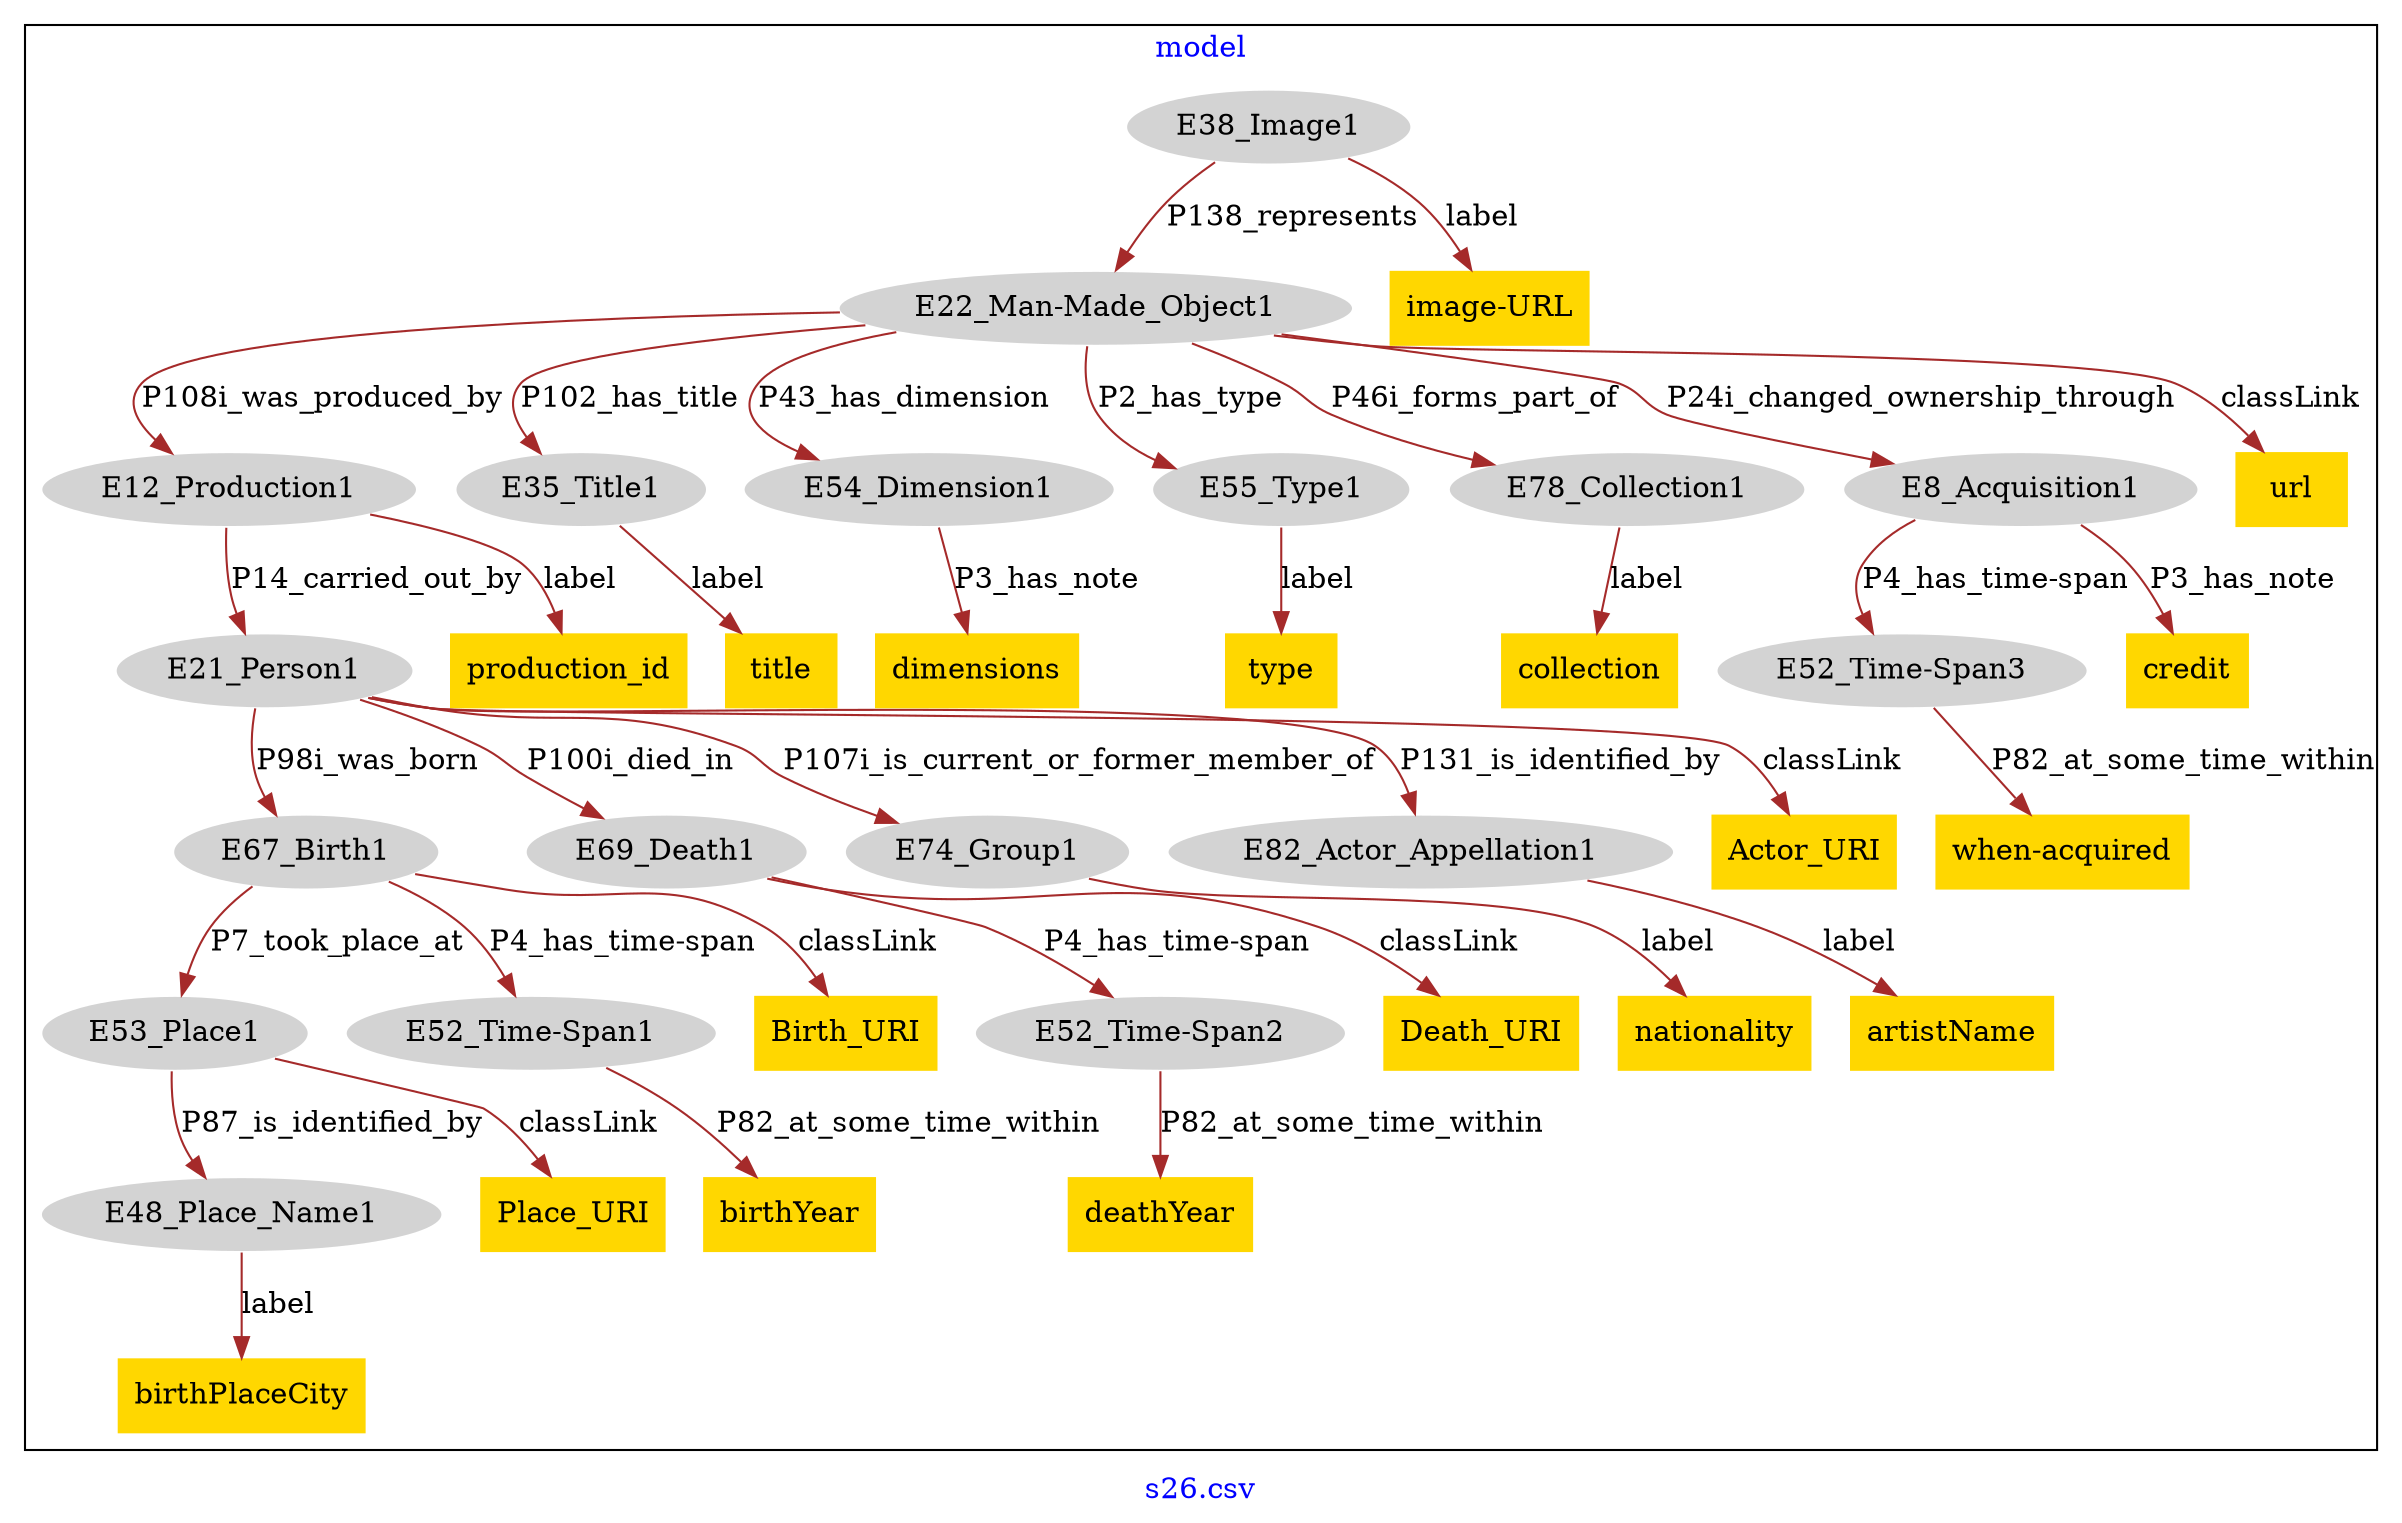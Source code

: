 digraph n0 {
fontcolor="blue"
remincross="true"
label="s26.csv"
subgraph cluster {
label="model"
n2[style="filled",color="white",fillcolor="lightgray",label="E12_Production1"];
n3[style="filled",color="white",fillcolor="lightgray",label="E21_Person1"];
n4[style="filled",color="white",fillcolor="lightgray",label="E67_Birth1"];
n5[style="filled",color="white",fillcolor="lightgray",label="E69_Death1"];
n6[style="filled",color="white",fillcolor="lightgray",label="E74_Group1"];
n7[style="filled",color="white",fillcolor="lightgray",label="E82_Actor_Appellation1"];
n8[style="filled",color="white",fillcolor="lightgray",label="E22_Man-Made_Object1"];
n9[style="filled",color="white",fillcolor="lightgray",label="E35_Title1"];
n10[style="filled",color="white",fillcolor="lightgray",label="E54_Dimension1"];
n11[style="filled",color="white",fillcolor="lightgray",label="E55_Type1"];
n12[style="filled",color="white",fillcolor="lightgray",label="E78_Collection1"];
n13[style="filled",color="white",fillcolor="lightgray",label="E8_Acquisition1"];
n14[style="filled",color="white",fillcolor="lightgray",label="E38_Image1"];
n15[style="filled",color="white",fillcolor="lightgray",label="E53_Place1"];
n16[style="filled",color="white",fillcolor="lightgray",label="E48_Place_Name1"];
n17[style="filled",color="white",fillcolor="lightgray",label="E52_Time-Span1"];
n18[style="filled",color="white",fillcolor="lightgray",label="E52_Time-Span2"];
n19[style="filled",color="white",fillcolor="lightgray",label="E52_Time-Span3"];
n20[shape="plaintext",style="filled",fillcolor="gold",label="Death_URI"];
n21[shape="plaintext",style="filled",fillcolor="gold",label="url"];
n22[shape="plaintext",style="filled",fillcolor="gold",label="type"];
n23[shape="plaintext",style="filled",fillcolor="gold",label="nationality"];
n24[shape="plaintext",style="filled",fillcolor="gold",label="title"];
n25[shape="plaintext",style="filled",fillcolor="gold",label="Place_URI"];
n26[shape="plaintext",style="filled",fillcolor="gold",label="dimensions"];
n27[shape="plaintext",style="filled",fillcolor="gold",label="when-acquired"];
n28[shape="plaintext",style="filled",fillcolor="gold",label="Actor_URI"];
n29[shape="plaintext",style="filled",fillcolor="gold",label="birthPlaceCity"];
n30[shape="plaintext",style="filled",fillcolor="gold",label="Birth_URI"];
n31[shape="plaintext",style="filled",fillcolor="gold",label="birthYear"];
n32[shape="plaintext",style="filled",fillcolor="gold",label="credit"];
n33[shape="plaintext",style="filled",fillcolor="gold",label="artistName"];
n34[shape="plaintext",style="filled",fillcolor="gold",label="collection"];
n35[shape="plaintext",style="filled",fillcolor="gold",label="production_id"];
n36[shape="plaintext",style="filled",fillcolor="gold",label="image-URL"];
n37[shape="plaintext",style="filled",fillcolor="gold",label="deathYear"];
}
n2 -> n3[color="brown",fontcolor="black",label="P14_carried_out_by"]
n3 -> n4[color="brown",fontcolor="black",label="P98i_was_born"]
n3 -> n5[color="brown",fontcolor="black",label="P100i_died_in"]
n3 -> n6[color="brown",fontcolor="black",label="P107i_is_current_or_former_member_of"]
n3 -> n7[color="brown",fontcolor="black",label="P131_is_identified_by"]
n8 -> n2[color="brown",fontcolor="black",label="P108i_was_produced_by"]
n8 -> n9[color="brown",fontcolor="black",label="P102_has_title"]
n8 -> n10[color="brown",fontcolor="black",label="P43_has_dimension"]
n8 -> n11[color="brown",fontcolor="black",label="P2_has_type"]
n8 -> n12[color="brown",fontcolor="black",label="P46i_forms_part_of"]
n8 -> n13[color="brown",fontcolor="black",label="P24i_changed_ownership_through"]
n14 -> n8[color="brown",fontcolor="black",label="P138_represents"]
n15 -> n16[color="brown",fontcolor="black",label="P87_is_identified_by"]
n4 -> n17[color="brown",fontcolor="black",label="P4_has_time-span"]
n4 -> n15[color="brown",fontcolor="black",label="P7_took_place_at"]
n5 -> n18[color="brown",fontcolor="black",label="P4_has_time-span"]
n13 -> n19[color="brown",fontcolor="black",label="P4_has_time-span"]
n5 -> n20[color="brown",fontcolor="black",label="classLink"]
n8 -> n21[color="brown",fontcolor="black",label="classLink"]
n11 -> n22[color="brown",fontcolor="black",label="label"]
n6 -> n23[color="brown",fontcolor="black",label="label"]
n9 -> n24[color="brown",fontcolor="black",label="label"]
n15 -> n25[color="brown",fontcolor="black",label="classLink"]
n10 -> n26[color="brown",fontcolor="black",label="P3_has_note"]
n19 -> n27[color="brown",fontcolor="black",label="P82_at_some_time_within"]
n3 -> n28[color="brown",fontcolor="black",label="classLink"]
n16 -> n29[color="brown",fontcolor="black",label="label"]
n4 -> n30[color="brown",fontcolor="black",label="classLink"]
n17 -> n31[color="brown",fontcolor="black",label="P82_at_some_time_within"]
n13 -> n32[color="brown",fontcolor="black",label="P3_has_note"]
n7 -> n33[color="brown",fontcolor="black",label="label"]
n12 -> n34[color="brown",fontcolor="black",label="label"]
n2 -> n35[color="brown",fontcolor="black",label="label"]
n14 -> n36[color="brown",fontcolor="black",label="label"]
n18 -> n37[color="brown",fontcolor="black",label="P82_at_some_time_within"]
}
